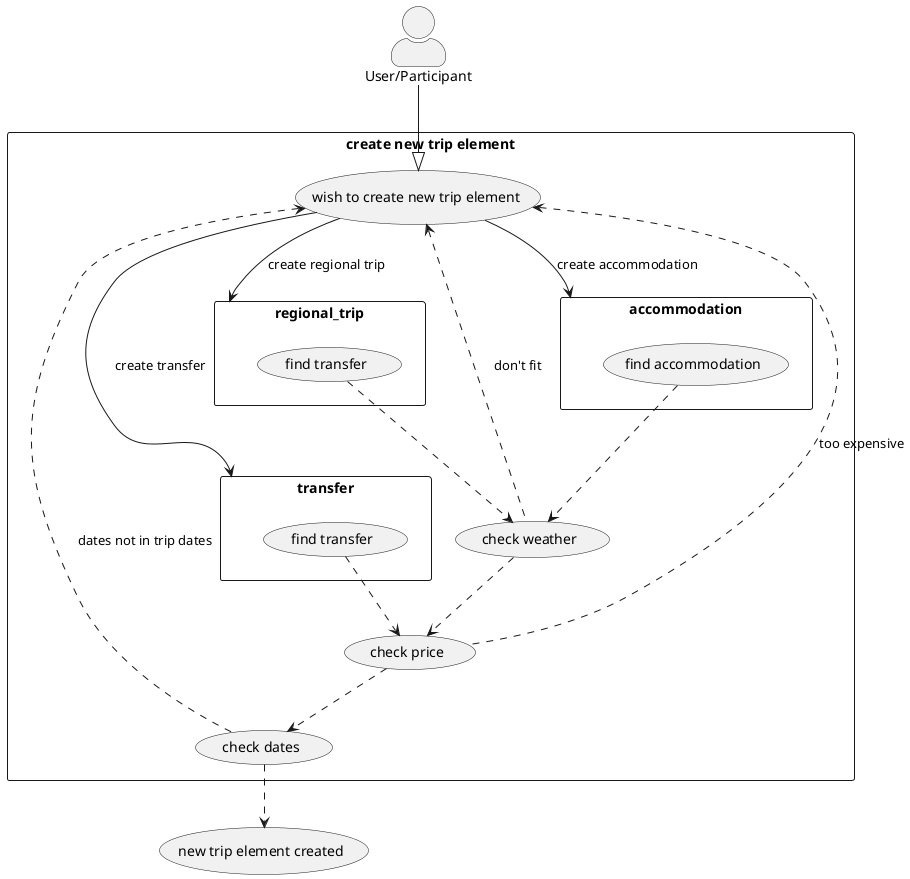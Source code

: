 @startuml
skinparam actorStyle awesome

actor "User/Participant" as User

(new trip element created) as new_trip_element

rectangle "create new trip element" as cnte {

    "wish to create new trip element" as (wish)

    "check weather" as (check_weather)
    "check price" as (check_price)
    "check dates" as (check_dates)

    User -d-|> wish

    wish -d-> transfer : create transfer
    wish -d-> accommodation: create accommodation
    wish -d-> regional_trip : create regional trip

    rectangle transfer {
        "find transfer" as (transfer_find)

        transfer_find .d.> check_price
    }

    rectangle accommodation {
        "find accommodation" as (accommodation_find)

        accommodation_find .d.> check_weather
    }

    rectangle "regional trip" as regional_trip {
        "find transfer" as (regional_find)

        regional_find .d.> check_weather
    }

    check_price .u.> wish : too expensive
    check_price .d.> check_dates
    check_dates .u.> wish : dates not in trip dates
    check_weather .u.> wish : don't fit
    check_weather .d.> check_price
    check_dates .d.> new_trip_element

}



@enduml
